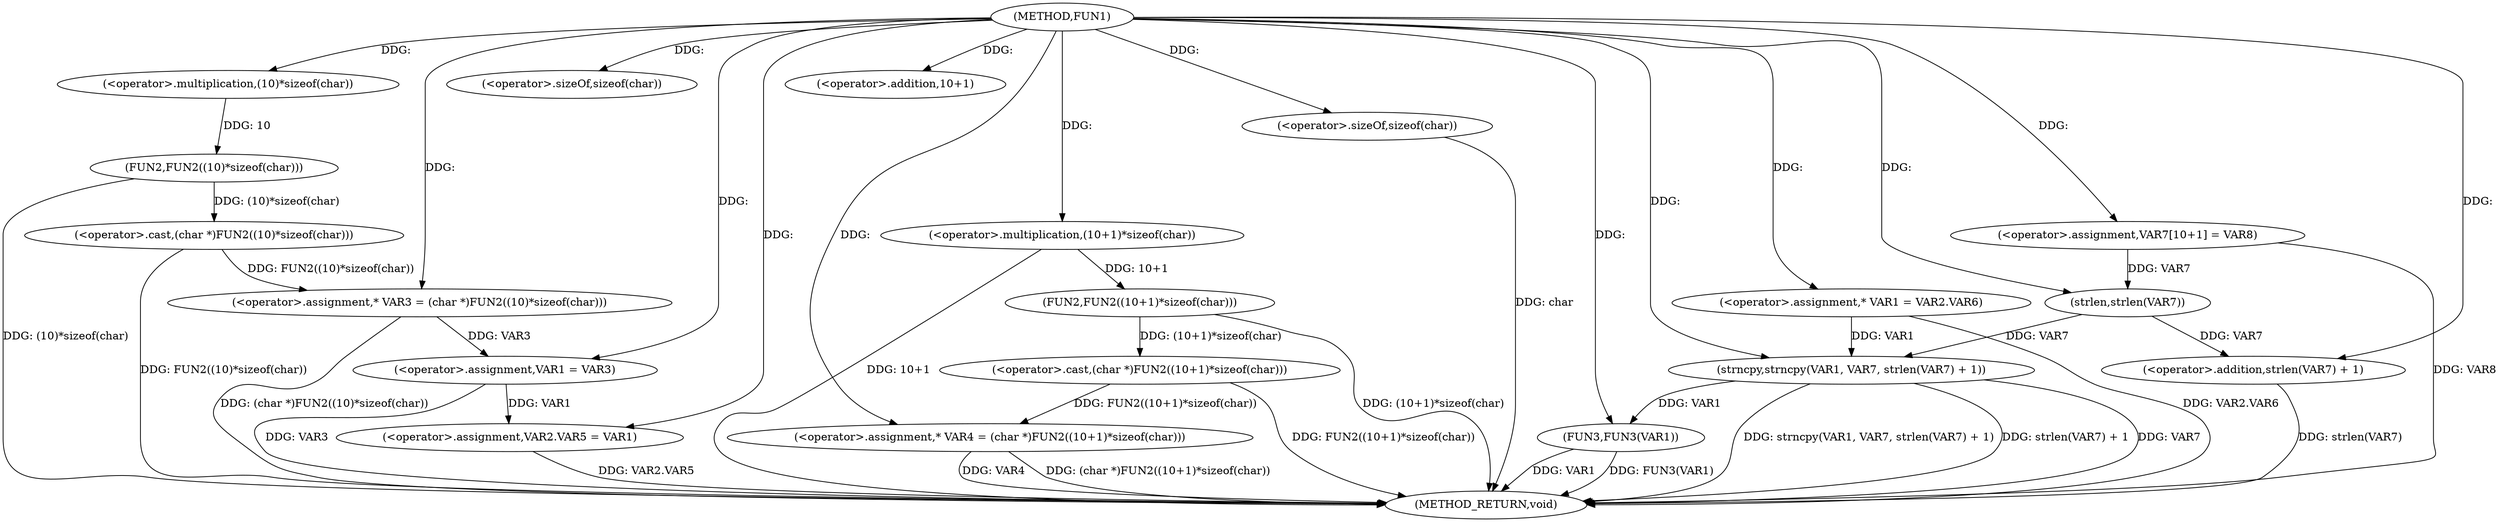 digraph FUN1 {  
"1000100" [label = "(METHOD,FUN1)" ]
"1000155" [label = "(METHOD_RETURN,void)" ]
"1000105" [label = "(<operator>.assignment,* VAR3 = (char *)FUN2((10)*sizeof(char)))" ]
"1000107" [label = "(<operator>.cast,(char *)FUN2((10)*sizeof(char)))" ]
"1000109" [label = "(FUN2,FUN2((10)*sizeof(char)))" ]
"1000110" [label = "(<operator>.multiplication,(10)*sizeof(char))" ]
"1000112" [label = "(<operator>.sizeOf,sizeof(char))" ]
"1000115" [label = "(<operator>.assignment,* VAR4 = (char *)FUN2((10+1)*sizeof(char)))" ]
"1000117" [label = "(<operator>.cast,(char *)FUN2((10+1)*sizeof(char)))" ]
"1000119" [label = "(FUN2,FUN2((10+1)*sizeof(char)))" ]
"1000120" [label = "(<operator>.multiplication,(10+1)*sizeof(char))" ]
"1000121" [label = "(<operator>.addition,10+1)" ]
"1000124" [label = "(<operator>.sizeOf,sizeof(char))" ]
"1000126" [label = "(<operator>.assignment,VAR1 = VAR3)" ]
"1000129" [label = "(<operator>.assignment,VAR2.VAR5 = VAR1)" ]
"1000136" [label = "(<operator>.assignment,* VAR1 = VAR2.VAR6)" ]
"1000143" [label = "(<operator>.assignment,VAR7[10+1] = VAR8)" ]
"1000146" [label = "(strncpy,strncpy(VAR1, VAR7, strlen(VAR7) + 1))" ]
"1000149" [label = "(<operator>.addition,strlen(VAR7) + 1)" ]
"1000150" [label = "(strlen,strlen(VAR7))" ]
"1000153" [label = "(FUN3,FUN3(VAR1))" ]
  "1000115" -> "1000155"  [ label = "DDG: (char *)FUN2((10+1)*sizeof(char))"] 
  "1000124" -> "1000155"  [ label = "DDG: char"] 
  "1000105" -> "1000155"  [ label = "DDG: (char *)FUN2((10)*sizeof(char))"] 
  "1000153" -> "1000155"  [ label = "DDG: FUN3(VAR1)"] 
  "1000153" -> "1000155"  [ label = "DDG: VAR1"] 
  "1000149" -> "1000155"  [ label = "DDG: strlen(VAR7)"] 
  "1000117" -> "1000155"  [ label = "DDG: FUN2((10+1)*sizeof(char))"] 
  "1000146" -> "1000155"  [ label = "DDG: strncpy(VAR1, VAR7, strlen(VAR7) + 1)"] 
  "1000115" -> "1000155"  [ label = "DDG: VAR4"] 
  "1000107" -> "1000155"  [ label = "DDG: FUN2((10)*sizeof(char))"] 
  "1000129" -> "1000155"  [ label = "DDG: VAR2.VAR5"] 
  "1000120" -> "1000155"  [ label = "DDG: 10+1"] 
  "1000146" -> "1000155"  [ label = "DDG: strlen(VAR7) + 1"] 
  "1000146" -> "1000155"  [ label = "DDG: VAR7"] 
  "1000109" -> "1000155"  [ label = "DDG: (10)*sizeof(char)"] 
  "1000119" -> "1000155"  [ label = "DDG: (10+1)*sizeof(char)"] 
  "1000143" -> "1000155"  [ label = "DDG: VAR8"] 
  "1000126" -> "1000155"  [ label = "DDG: VAR3"] 
  "1000136" -> "1000155"  [ label = "DDG: VAR2.VAR6"] 
  "1000107" -> "1000105"  [ label = "DDG: FUN2((10)*sizeof(char))"] 
  "1000100" -> "1000105"  [ label = "DDG: "] 
  "1000109" -> "1000107"  [ label = "DDG: (10)*sizeof(char)"] 
  "1000110" -> "1000109"  [ label = "DDG: 10"] 
  "1000100" -> "1000110"  [ label = "DDG: "] 
  "1000100" -> "1000112"  [ label = "DDG: "] 
  "1000117" -> "1000115"  [ label = "DDG: FUN2((10+1)*sizeof(char))"] 
  "1000100" -> "1000115"  [ label = "DDG: "] 
  "1000119" -> "1000117"  [ label = "DDG: (10+1)*sizeof(char)"] 
  "1000120" -> "1000119"  [ label = "DDG: 10+1"] 
  "1000100" -> "1000120"  [ label = "DDG: "] 
  "1000100" -> "1000121"  [ label = "DDG: "] 
  "1000100" -> "1000124"  [ label = "DDG: "] 
  "1000105" -> "1000126"  [ label = "DDG: VAR3"] 
  "1000100" -> "1000126"  [ label = "DDG: "] 
  "1000126" -> "1000129"  [ label = "DDG: VAR1"] 
  "1000100" -> "1000129"  [ label = "DDG: "] 
  "1000100" -> "1000136"  [ label = "DDG: "] 
  "1000100" -> "1000143"  [ label = "DDG: "] 
  "1000136" -> "1000146"  [ label = "DDG: VAR1"] 
  "1000100" -> "1000146"  [ label = "DDG: "] 
  "1000150" -> "1000146"  [ label = "DDG: VAR7"] 
  "1000150" -> "1000149"  [ label = "DDG: VAR7"] 
  "1000143" -> "1000150"  [ label = "DDG: VAR7"] 
  "1000100" -> "1000150"  [ label = "DDG: "] 
  "1000100" -> "1000149"  [ label = "DDG: "] 
  "1000146" -> "1000153"  [ label = "DDG: VAR1"] 
  "1000100" -> "1000153"  [ label = "DDG: "] 
}

